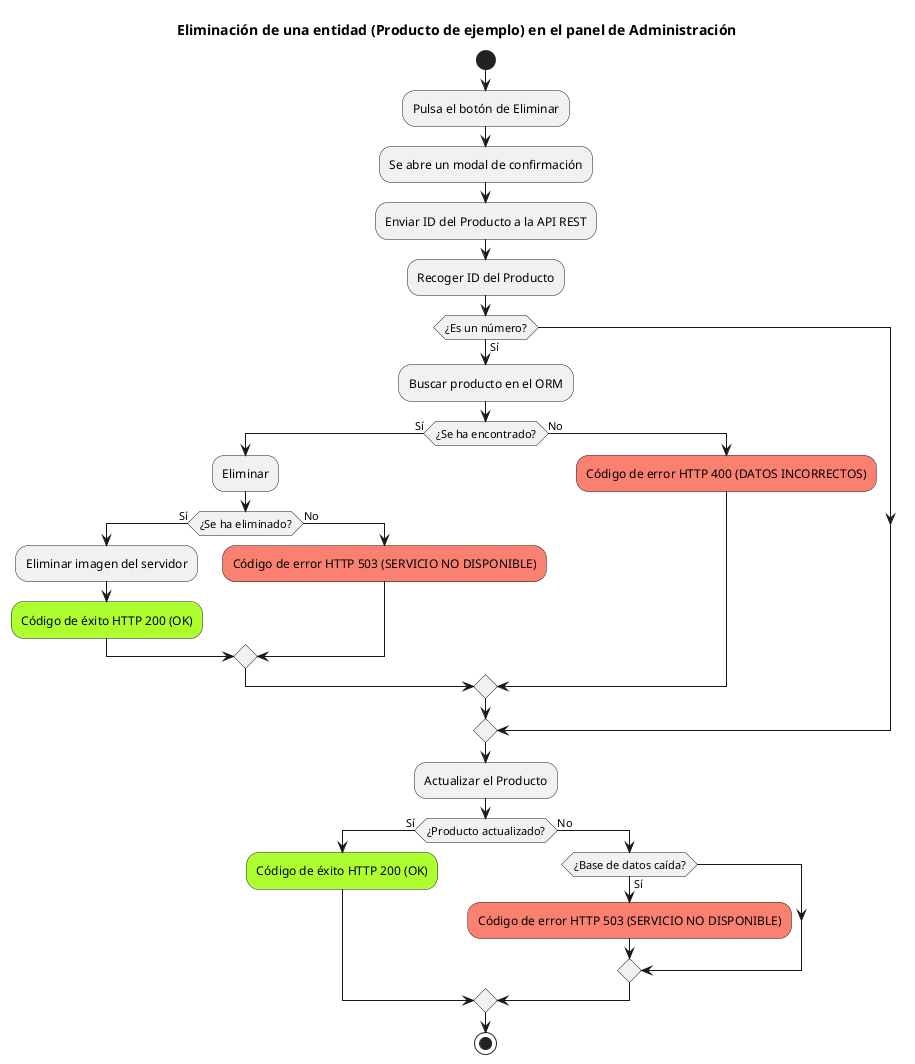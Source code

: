 @startuml
title Eliminación de una entidad (Producto de ejemplo) en el panel de Administración

start

:Pulsa el botón de Eliminar;
:Se abre un modal de confirmación;
:Enviar ID del Producto a la API REST;
:Recoger ID del Producto;
if (¿Es un número?) then (Sí)
    :Buscar producto en el ORM;
    if (¿Se ha encontrado?) then (Sí)
        :Eliminar;
        if (¿Se ha eliminado?) then (Sí)
            :Eliminar imagen del servidor;
            #greenyellow:Código de éxito HTTP 200 (OK);
        else (No)
            #salmon:Código de error HTTP 503 (SERVICIO NO DISPONIBLE);
        endif
    else (No)
        #salmon:Código de error HTTP 400 (DATOS INCORRECTOS);
    endif
endif
:Actualizar el Producto;
if (¿Producto actualizado?) then (Sí)
    #greenyellow:Código de éxito HTTP 200 (OK);
else (No)
    if (¿Base de datos caída?) then (Sí)
        #salmon:Código de error HTTP 503 (SERVICIO NO DISPONIBLE);
    endif
endif

stop
@enduml